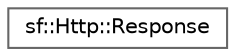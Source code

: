 digraph "Graphical Class Hierarchy"
{
 // LATEX_PDF_SIZE
  bgcolor="transparent";
  edge [fontname=Helvetica,fontsize=10,labelfontname=Helvetica,labelfontsize=10];
  node [fontname=Helvetica,fontsize=10,shape=box,height=0.2,width=0.4];
  rankdir="LR";
  Node0 [id="Node000000",label="sf::Http::Response",height=0.2,width=0.4,color="grey40", fillcolor="white", style="filled",URL="$classsf_1_1_http_1_1_response.html",tooltip="Define a HTTP response."];
}
